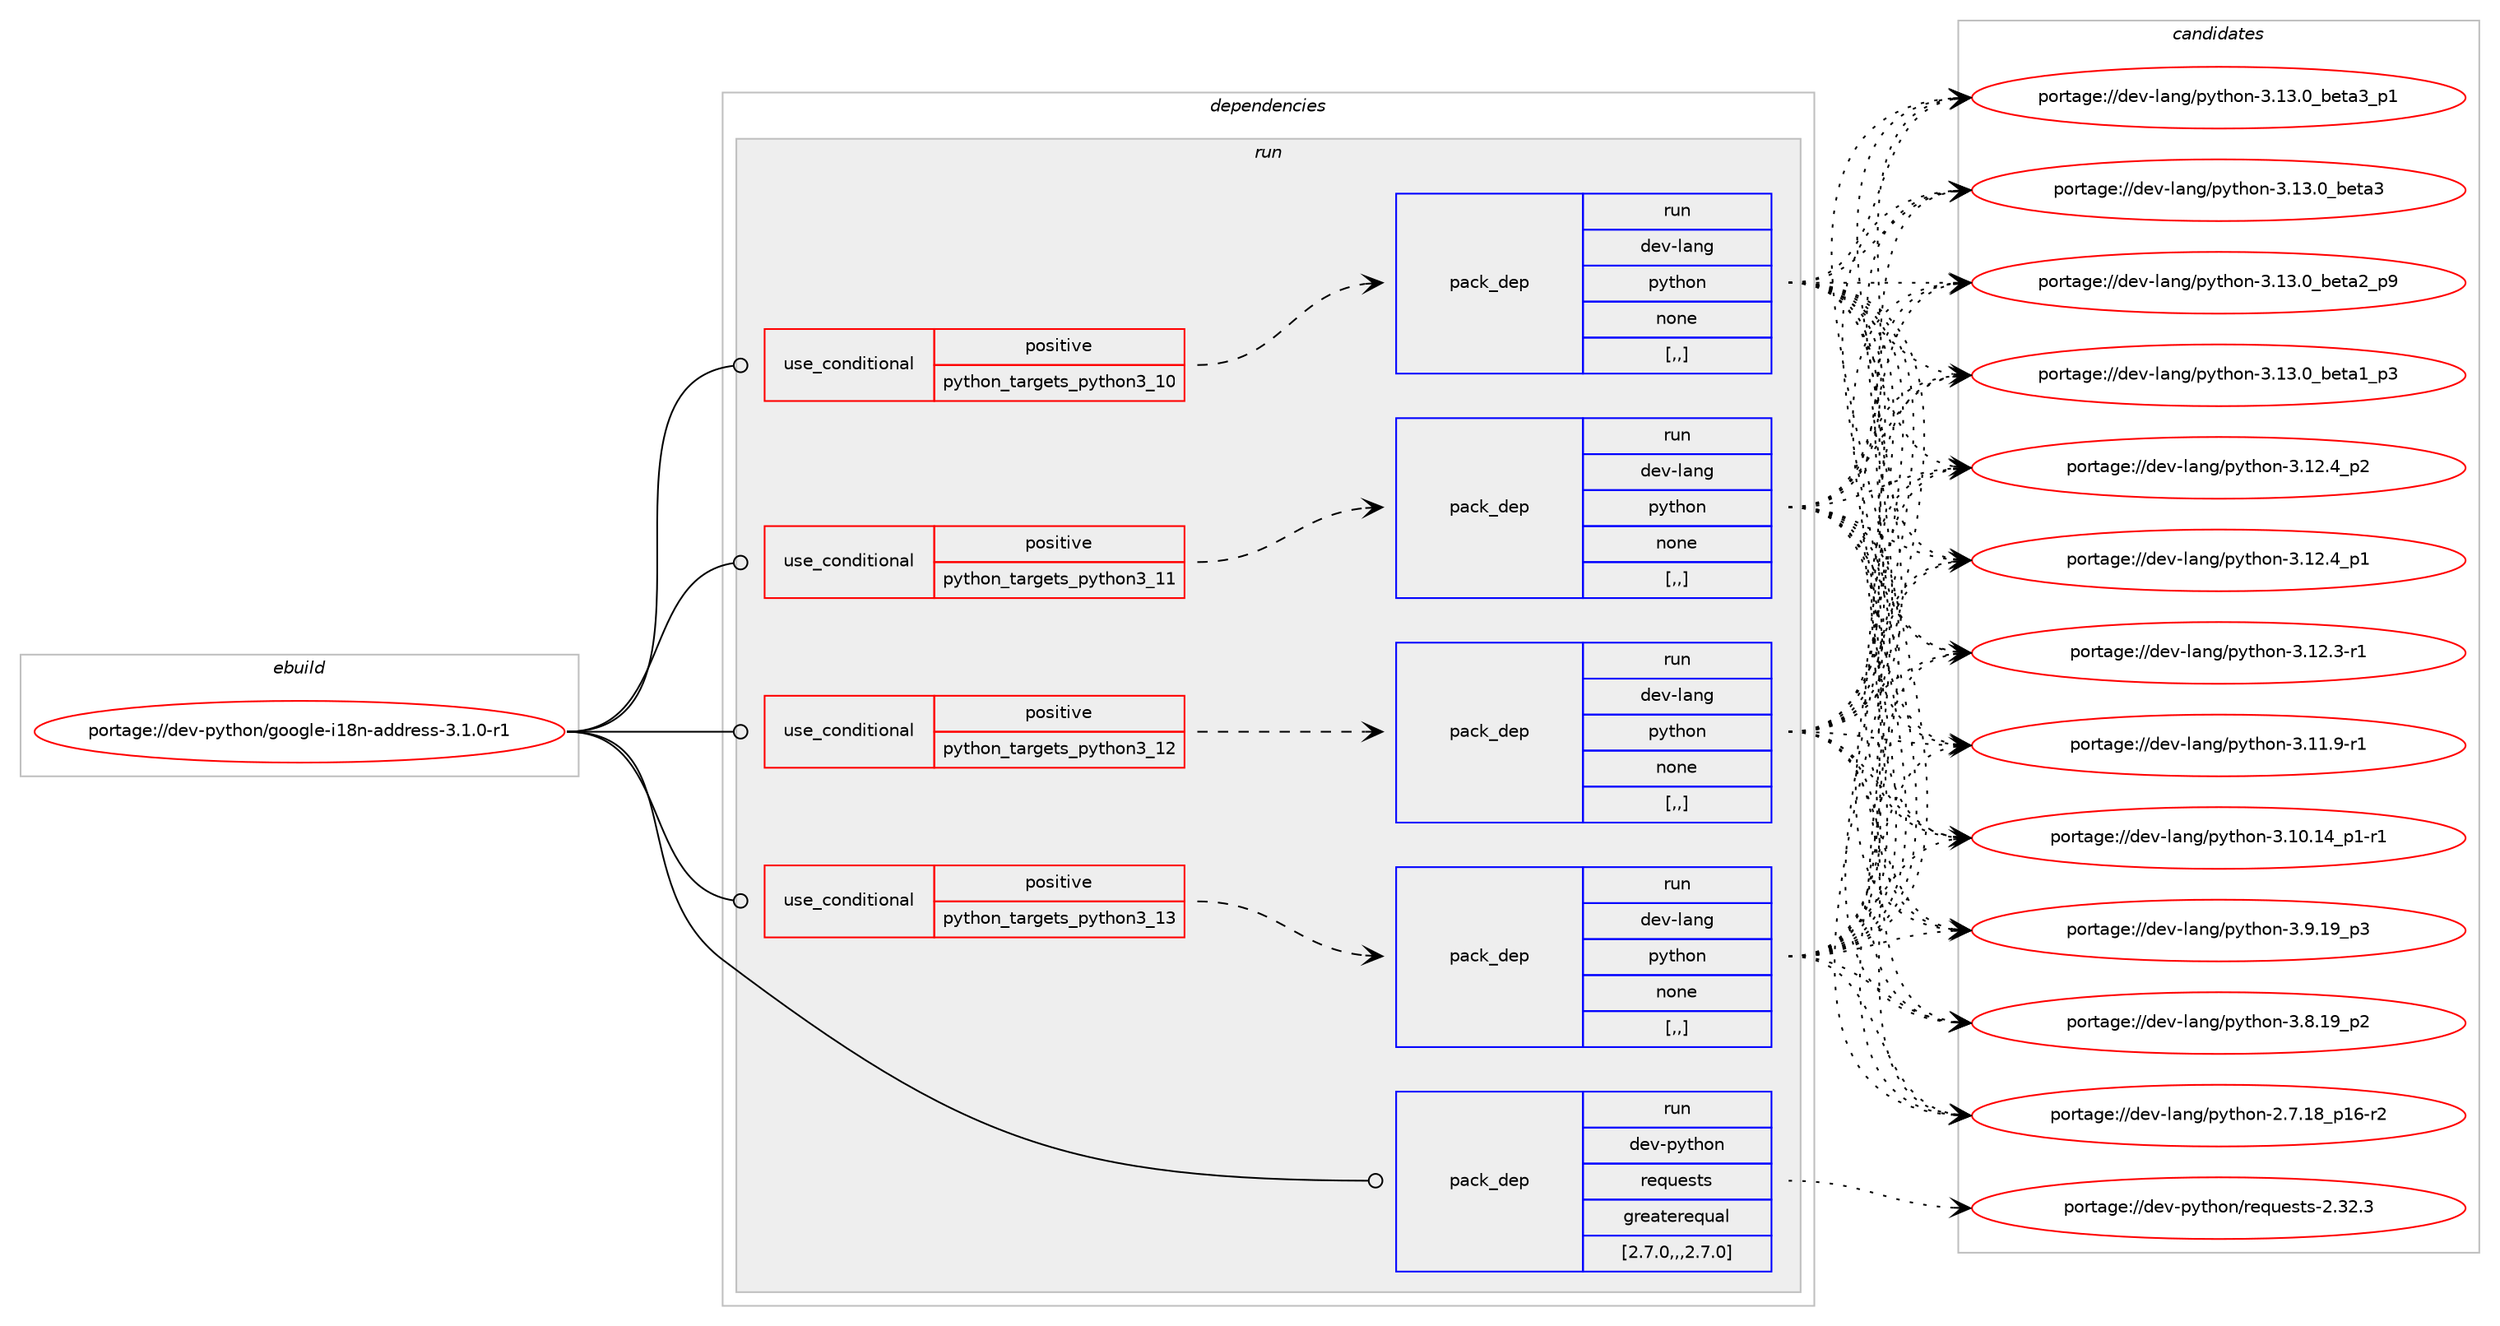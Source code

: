 digraph prolog {

# *************
# Graph options
# *************

newrank=true;
concentrate=true;
compound=true;
graph [rankdir=LR,fontname=Helvetica,fontsize=10,ranksep=1.5];#, ranksep=2.5, nodesep=0.2];
edge  [arrowhead=vee];
node  [fontname=Helvetica,fontsize=10];

# **********
# The ebuild
# **********

subgraph cluster_leftcol {
color=gray;
label=<<i>ebuild</i>>;
id [label="portage://dev-python/google-i18n-address-3.1.0-r1", color=red, width=4, href="../dev-python/google-i18n-address-3.1.0-r1.svg"];
}

# ****************
# The dependencies
# ****************

subgraph cluster_midcol {
color=gray;
label=<<i>dependencies</i>>;
subgraph cluster_compile {
fillcolor="#eeeeee";
style=filled;
label=<<i>compile</i>>;
}
subgraph cluster_compileandrun {
fillcolor="#eeeeee";
style=filled;
label=<<i>compile and run</i>>;
}
subgraph cluster_run {
fillcolor="#eeeeee";
style=filled;
label=<<i>run</i>>;
subgraph cond32975 {
dependency146606 [label=<<TABLE BORDER="0" CELLBORDER="1" CELLSPACING="0" CELLPADDING="4"><TR><TD ROWSPAN="3" CELLPADDING="10">use_conditional</TD></TR><TR><TD>positive</TD></TR><TR><TD>python_targets_python3_10</TD></TR></TABLE>>, shape=none, color=red];
subgraph pack112382 {
dependency146607 [label=<<TABLE BORDER="0" CELLBORDER="1" CELLSPACING="0" CELLPADDING="4" WIDTH="220"><TR><TD ROWSPAN="6" CELLPADDING="30">pack_dep</TD></TR><TR><TD WIDTH="110">run</TD></TR><TR><TD>dev-lang</TD></TR><TR><TD>python</TD></TR><TR><TD>none</TD></TR><TR><TD>[,,]</TD></TR></TABLE>>, shape=none, color=blue];
}
dependency146606:e -> dependency146607:w [weight=20,style="dashed",arrowhead="vee"];
}
id:e -> dependency146606:w [weight=20,style="solid",arrowhead="odot"];
subgraph cond32976 {
dependency146608 [label=<<TABLE BORDER="0" CELLBORDER="1" CELLSPACING="0" CELLPADDING="4"><TR><TD ROWSPAN="3" CELLPADDING="10">use_conditional</TD></TR><TR><TD>positive</TD></TR><TR><TD>python_targets_python3_11</TD></TR></TABLE>>, shape=none, color=red];
subgraph pack112383 {
dependency146609 [label=<<TABLE BORDER="0" CELLBORDER="1" CELLSPACING="0" CELLPADDING="4" WIDTH="220"><TR><TD ROWSPAN="6" CELLPADDING="30">pack_dep</TD></TR><TR><TD WIDTH="110">run</TD></TR><TR><TD>dev-lang</TD></TR><TR><TD>python</TD></TR><TR><TD>none</TD></TR><TR><TD>[,,]</TD></TR></TABLE>>, shape=none, color=blue];
}
dependency146608:e -> dependency146609:w [weight=20,style="dashed",arrowhead="vee"];
}
id:e -> dependency146608:w [weight=20,style="solid",arrowhead="odot"];
subgraph cond32977 {
dependency146610 [label=<<TABLE BORDER="0" CELLBORDER="1" CELLSPACING="0" CELLPADDING="4"><TR><TD ROWSPAN="3" CELLPADDING="10">use_conditional</TD></TR><TR><TD>positive</TD></TR><TR><TD>python_targets_python3_12</TD></TR></TABLE>>, shape=none, color=red];
subgraph pack112384 {
dependency146611 [label=<<TABLE BORDER="0" CELLBORDER="1" CELLSPACING="0" CELLPADDING="4" WIDTH="220"><TR><TD ROWSPAN="6" CELLPADDING="30">pack_dep</TD></TR><TR><TD WIDTH="110">run</TD></TR><TR><TD>dev-lang</TD></TR><TR><TD>python</TD></TR><TR><TD>none</TD></TR><TR><TD>[,,]</TD></TR></TABLE>>, shape=none, color=blue];
}
dependency146610:e -> dependency146611:w [weight=20,style="dashed",arrowhead="vee"];
}
id:e -> dependency146610:w [weight=20,style="solid",arrowhead="odot"];
subgraph cond32978 {
dependency146612 [label=<<TABLE BORDER="0" CELLBORDER="1" CELLSPACING="0" CELLPADDING="4"><TR><TD ROWSPAN="3" CELLPADDING="10">use_conditional</TD></TR><TR><TD>positive</TD></TR><TR><TD>python_targets_python3_13</TD></TR></TABLE>>, shape=none, color=red];
subgraph pack112385 {
dependency146613 [label=<<TABLE BORDER="0" CELLBORDER="1" CELLSPACING="0" CELLPADDING="4" WIDTH="220"><TR><TD ROWSPAN="6" CELLPADDING="30">pack_dep</TD></TR><TR><TD WIDTH="110">run</TD></TR><TR><TD>dev-lang</TD></TR><TR><TD>python</TD></TR><TR><TD>none</TD></TR><TR><TD>[,,]</TD></TR></TABLE>>, shape=none, color=blue];
}
dependency146612:e -> dependency146613:w [weight=20,style="dashed",arrowhead="vee"];
}
id:e -> dependency146612:w [weight=20,style="solid",arrowhead="odot"];
subgraph pack112386 {
dependency146614 [label=<<TABLE BORDER="0" CELLBORDER="1" CELLSPACING="0" CELLPADDING="4" WIDTH="220"><TR><TD ROWSPAN="6" CELLPADDING="30">pack_dep</TD></TR><TR><TD WIDTH="110">run</TD></TR><TR><TD>dev-python</TD></TR><TR><TD>requests</TD></TR><TR><TD>greaterequal</TD></TR><TR><TD>[2.7.0,,,2.7.0]</TD></TR></TABLE>>, shape=none, color=blue];
}
id:e -> dependency146614:w [weight=20,style="solid",arrowhead="odot"];
}
}

# **************
# The candidates
# **************

subgraph cluster_choices {
rank=same;
color=gray;
label=<<i>candidates</i>>;

subgraph choice112382 {
color=black;
nodesep=1;
choice10010111845108971101034711212111610411111045514649514648959810111697519511249 [label="portage://dev-lang/python-3.13.0_beta3_p1", color=red, width=4,href="../dev-lang/python-3.13.0_beta3_p1.svg"];
choice1001011184510897110103471121211161041111104551464951464895981011169751 [label="portage://dev-lang/python-3.13.0_beta3", color=red, width=4,href="../dev-lang/python-3.13.0_beta3.svg"];
choice10010111845108971101034711212111610411111045514649514648959810111697509511257 [label="portage://dev-lang/python-3.13.0_beta2_p9", color=red, width=4,href="../dev-lang/python-3.13.0_beta2_p9.svg"];
choice10010111845108971101034711212111610411111045514649514648959810111697499511251 [label="portage://dev-lang/python-3.13.0_beta1_p3", color=red, width=4,href="../dev-lang/python-3.13.0_beta1_p3.svg"];
choice100101118451089711010347112121116104111110455146495046529511250 [label="portage://dev-lang/python-3.12.4_p2", color=red, width=4,href="../dev-lang/python-3.12.4_p2.svg"];
choice100101118451089711010347112121116104111110455146495046529511249 [label="portage://dev-lang/python-3.12.4_p1", color=red, width=4,href="../dev-lang/python-3.12.4_p1.svg"];
choice100101118451089711010347112121116104111110455146495046514511449 [label="portage://dev-lang/python-3.12.3-r1", color=red, width=4,href="../dev-lang/python-3.12.3-r1.svg"];
choice100101118451089711010347112121116104111110455146494946574511449 [label="portage://dev-lang/python-3.11.9-r1", color=red, width=4,href="../dev-lang/python-3.11.9-r1.svg"];
choice100101118451089711010347112121116104111110455146494846495295112494511449 [label="portage://dev-lang/python-3.10.14_p1-r1", color=red, width=4,href="../dev-lang/python-3.10.14_p1-r1.svg"];
choice100101118451089711010347112121116104111110455146574649579511251 [label="portage://dev-lang/python-3.9.19_p3", color=red, width=4,href="../dev-lang/python-3.9.19_p3.svg"];
choice100101118451089711010347112121116104111110455146564649579511250 [label="portage://dev-lang/python-3.8.19_p2", color=red, width=4,href="../dev-lang/python-3.8.19_p2.svg"];
choice100101118451089711010347112121116104111110455046554649569511249544511450 [label="portage://dev-lang/python-2.7.18_p16-r2", color=red, width=4,href="../dev-lang/python-2.7.18_p16-r2.svg"];
dependency146607:e -> choice10010111845108971101034711212111610411111045514649514648959810111697519511249:w [style=dotted,weight="100"];
dependency146607:e -> choice1001011184510897110103471121211161041111104551464951464895981011169751:w [style=dotted,weight="100"];
dependency146607:e -> choice10010111845108971101034711212111610411111045514649514648959810111697509511257:w [style=dotted,weight="100"];
dependency146607:e -> choice10010111845108971101034711212111610411111045514649514648959810111697499511251:w [style=dotted,weight="100"];
dependency146607:e -> choice100101118451089711010347112121116104111110455146495046529511250:w [style=dotted,weight="100"];
dependency146607:e -> choice100101118451089711010347112121116104111110455146495046529511249:w [style=dotted,weight="100"];
dependency146607:e -> choice100101118451089711010347112121116104111110455146495046514511449:w [style=dotted,weight="100"];
dependency146607:e -> choice100101118451089711010347112121116104111110455146494946574511449:w [style=dotted,weight="100"];
dependency146607:e -> choice100101118451089711010347112121116104111110455146494846495295112494511449:w [style=dotted,weight="100"];
dependency146607:e -> choice100101118451089711010347112121116104111110455146574649579511251:w [style=dotted,weight="100"];
dependency146607:e -> choice100101118451089711010347112121116104111110455146564649579511250:w [style=dotted,weight="100"];
dependency146607:e -> choice100101118451089711010347112121116104111110455046554649569511249544511450:w [style=dotted,weight="100"];
}
subgraph choice112383 {
color=black;
nodesep=1;
choice10010111845108971101034711212111610411111045514649514648959810111697519511249 [label="portage://dev-lang/python-3.13.0_beta3_p1", color=red, width=4,href="../dev-lang/python-3.13.0_beta3_p1.svg"];
choice1001011184510897110103471121211161041111104551464951464895981011169751 [label="portage://dev-lang/python-3.13.0_beta3", color=red, width=4,href="../dev-lang/python-3.13.0_beta3.svg"];
choice10010111845108971101034711212111610411111045514649514648959810111697509511257 [label="portage://dev-lang/python-3.13.0_beta2_p9", color=red, width=4,href="../dev-lang/python-3.13.0_beta2_p9.svg"];
choice10010111845108971101034711212111610411111045514649514648959810111697499511251 [label="portage://dev-lang/python-3.13.0_beta1_p3", color=red, width=4,href="../dev-lang/python-3.13.0_beta1_p3.svg"];
choice100101118451089711010347112121116104111110455146495046529511250 [label="portage://dev-lang/python-3.12.4_p2", color=red, width=4,href="../dev-lang/python-3.12.4_p2.svg"];
choice100101118451089711010347112121116104111110455146495046529511249 [label="portage://dev-lang/python-3.12.4_p1", color=red, width=4,href="../dev-lang/python-3.12.4_p1.svg"];
choice100101118451089711010347112121116104111110455146495046514511449 [label="portage://dev-lang/python-3.12.3-r1", color=red, width=4,href="../dev-lang/python-3.12.3-r1.svg"];
choice100101118451089711010347112121116104111110455146494946574511449 [label="portage://dev-lang/python-3.11.9-r1", color=red, width=4,href="../dev-lang/python-3.11.9-r1.svg"];
choice100101118451089711010347112121116104111110455146494846495295112494511449 [label="portage://dev-lang/python-3.10.14_p1-r1", color=red, width=4,href="../dev-lang/python-3.10.14_p1-r1.svg"];
choice100101118451089711010347112121116104111110455146574649579511251 [label="portage://dev-lang/python-3.9.19_p3", color=red, width=4,href="../dev-lang/python-3.9.19_p3.svg"];
choice100101118451089711010347112121116104111110455146564649579511250 [label="portage://dev-lang/python-3.8.19_p2", color=red, width=4,href="../dev-lang/python-3.8.19_p2.svg"];
choice100101118451089711010347112121116104111110455046554649569511249544511450 [label="portage://dev-lang/python-2.7.18_p16-r2", color=red, width=4,href="../dev-lang/python-2.7.18_p16-r2.svg"];
dependency146609:e -> choice10010111845108971101034711212111610411111045514649514648959810111697519511249:w [style=dotted,weight="100"];
dependency146609:e -> choice1001011184510897110103471121211161041111104551464951464895981011169751:w [style=dotted,weight="100"];
dependency146609:e -> choice10010111845108971101034711212111610411111045514649514648959810111697509511257:w [style=dotted,weight="100"];
dependency146609:e -> choice10010111845108971101034711212111610411111045514649514648959810111697499511251:w [style=dotted,weight="100"];
dependency146609:e -> choice100101118451089711010347112121116104111110455146495046529511250:w [style=dotted,weight="100"];
dependency146609:e -> choice100101118451089711010347112121116104111110455146495046529511249:w [style=dotted,weight="100"];
dependency146609:e -> choice100101118451089711010347112121116104111110455146495046514511449:w [style=dotted,weight="100"];
dependency146609:e -> choice100101118451089711010347112121116104111110455146494946574511449:w [style=dotted,weight="100"];
dependency146609:e -> choice100101118451089711010347112121116104111110455146494846495295112494511449:w [style=dotted,weight="100"];
dependency146609:e -> choice100101118451089711010347112121116104111110455146574649579511251:w [style=dotted,weight="100"];
dependency146609:e -> choice100101118451089711010347112121116104111110455146564649579511250:w [style=dotted,weight="100"];
dependency146609:e -> choice100101118451089711010347112121116104111110455046554649569511249544511450:w [style=dotted,weight="100"];
}
subgraph choice112384 {
color=black;
nodesep=1;
choice10010111845108971101034711212111610411111045514649514648959810111697519511249 [label="portage://dev-lang/python-3.13.0_beta3_p1", color=red, width=4,href="../dev-lang/python-3.13.0_beta3_p1.svg"];
choice1001011184510897110103471121211161041111104551464951464895981011169751 [label="portage://dev-lang/python-3.13.0_beta3", color=red, width=4,href="../dev-lang/python-3.13.0_beta3.svg"];
choice10010111845108971101034711212111610411111045514649514648959810111697509511257 [label="portage://dev-lang/python-3.13.0_beta2_p9", color=red, width=4,href="../dev-lang/python-3.13.0_beta2_p9.svg"];
choice10010111845108971101034711212111610411111045514649514648959810111697499511251 [label="portage://dev-lang/python-3.13.0_beta1_p3", color=red, width=4,href="../dev-lang/python-3.13.0_beta1_p3.svg"];
choice100101118451089711010347112121116104111110455146495046529511250 [label="portage://dev-lang/python-3.12.4_p2", color=red, width=4,href="../dev-lang/python-3.12.4_p2.svg"];
choice100101118451089711010347112121116104111110455146495046529511249 [label="portage://dev-lang/python-3.12.4_p1", color=red, width=4,href="../dev-lang/python-3.12.4_p1.svg"];
choice100101118451089711010347112121116104111110455146495046514511449 [label="portage://dev-lang/python-3.12.3-r1", color=red, width=4,href="../dev-lang/python-3.12.3-r1.svg"];
choice100101118451089711010347112121116104111110455146494946574511449 [label="portage://dev-lang/python-3.11.9-r1", color=red, width=4,href="../dev-lang/python-3.11.9-r1.svg"];
choice100101118451089711010347112121116104111110455146494846495295112494511449 [label="portage://dev-lang/python-3.10.14_p1-r1", color=red, width=4,href="../dev-lang/python-3.10.14_p1-r1.svg"];
choice100101118451089711010347112121116104111110455146574649579511251 [label="portage://dev-lang/python-3.9.19_p3", color=red, width=4,href="../dev-lang/python-3.9.19_p3.svg"];
choice100101118451089711010347112121116104111110455146564649579511250 [label="portage://dev-lang/python-3.8.19_p2", color=red, width=4,href="../dev-lang/python-3.8.19_p2.svg"];
choice100101118451089711010347112121116104111110455046554649569511249544511450 [label="portage://dev-lang/python-2.7.18_p16-r2", color=red, width=4,href="../dev-lang/python-2.7.18_p16-r2.svg"];
dependency146611:e -> choice10010111845108971101034711212111610411111045514649514648959810111697519511249:w [style=dotted,weight="100"];
dependency146611:e -> choice1001011184510897110103471121211161041111104551464951464895981011169751:w [style=dotted,weight="100"];
dependency146611:e -> choice10010111845108971101034711212111610411111045514649514648959810111697509511257:w [style=dotted,weight="100"];
dependency146611:e -> choice10010111845108971101034711212111610411111045514649514648959810111697499511251:w [style=dotted,weight="100"];
dependency146611:e -> choice100101118451089711010347112121116104111110455146495046529511250:w [style=dotted,weight="100"];
dependency146611:e -> choice100101118451089711010347112121116104111110455146495046529511249:w [style=dotted,weight="100"];
dependency146611:e -> choice100101118451089711010347112121116104111110455146495046514511449:w [style=dotted,weight="100"];
dependency146611:e -> choice100101118451089711010347112121116104111110455146494946574511449:w [style=dotted,weight="100"];
dependency146611:e -> choice100101118451089711010347112121116104111110455146494846495295112494511449:w [style=dotted,weight="100"];
dependency146611:e -> choice100101118451089711010347112121116104111110455146574649579511251:w [style=dotted,weight="100"];
dependency146611:e -> choice100101118451089711010347112121116104111110455146564649579511250:w [style=dotted,weight="100"];
dependency146611:e -> choice100101118451089711010347112121116104111110455046554649569511249544511450:w [style=dotted,weight="100"];
}
subgraph choice112385 {
color=black;
nodesep=1;
choice10010111845108971101034711212111610411111045514649514648959810111697519511249 [label="portage://dev-lang/python-3.13.0_beta3_p1", color=red, width=4,href="../dev-lang/python-3.13.0_beta3_p1.svg"];
choice1001011184510897110103471121211161041111104551464951464895981011169751 [label="portage://dev-lang/python-3.13.0_beta3", color=red, width=4,href="../dev-lang/python-3.13.0_beta3.svg"];
choice10010111845108971101034711212111610411111045514649514648959810111697509511257 [label="portage://dev-lang/python-3.13.0_beta2_p9", color=red, width=4,href="../dev-lang/python-3.13.0_beta2_p9.svg"];
choice10010111845108971101034711212111610411111045514649514648959810111697499511251 [label="portage://dev-lang/python-3.13.0_beta1_p3", color=red, width=4,href="../dev-lang/python-3.13.0_beta1_p3.svg"];
choice100101118451089711010347112121116104111110455146495046529511250 [label="portage://dev-lang/python-3.12.4_p2", color=red, width=4,href="../dev-lang/python-3.12.4_p2.svg"];
choice100101118451089711010347112121116104111110455146495046529511249 [label="portage://dev-lang/python-3.12.4_p1", color=red, width=4,href="../dev-lang/python-3.12.4_p1.svg"];
choice100101118451089711010347112121116104111110455146495046514511449 [label="portage://dev-lang/python-3.12.3-r1", color=red, width=4,href="../dev-lang/python-3.12.3-r1.svg"];
choice100101118451089711010347112121116104111110455146494946574511449 [label="portage://dev-lang/python-3.11.9-r1", color=red, width=4,href="../dev-lang/python-3.11.9-r1.svg"];
choice100101118451089711010347112121116104111110455146494846495295112494511449 [label="portage://dev-lang/python-3.10.14_p1-r1", color=red, width=4,href="../dev-lang/python-3.10.14_p1-r1.svg"];
choice100101118451089711010347112121116104111110455146574649579511251 [label="portage://dev-lang/python-3.9.19_p3", color=red, width=4,href="../dev-lang/python-3.9.19_p3.svg"];
choice100101118451089711010347112121116104111110455146564649579511250 [label="portage://dev-lang/python-3.8.19_p2", color=red, width=4,href="../dev-lang/python-3.8.19_p2.svg"];
choice100101118451089711010347112121116104111110455046554649569511249544511450 [label="portage://dev-lang/python-2.7.18_p16-r2", color=red, width=4,href="../dev-lang/python-2.7.18_p16-r2.svg"];
dependency146613:e -> choice10010111845108971101034711212111610411111045514649514648959810111697519511249:w [style=dotted,weight="100"];
dependency146613:e -> choice1001011184510897110103471121211161041111104551464951464895981011169751:w [style=dotted,weight="100"];
dependency146613:e -> choice10010111845108971101034711212111610411111045514649514648959810111697509511257:w [style=dotted,weight="100"];
dependency146613:e -> choice10010111845108971101034711212111610411111045514649514648959810111697499511251:w [style=dotted,weight="100"];
dependency146613:e -> choice100101118451089711010347112121116104111110455146495046529511250:w [style=dotted,weight="100"];
dependency146613:e -> choice100101118451089711010347112121116104111110455146495046529511249:w [style=dotted,weight="100"];
dependency146613:e -> choice100101118451089711010347112121116104111110455146495046514511449:w [style=dotted,weight="100"];
dependency146613:e -> choice100101118451089711010347112121116104111110455146494946574511449:w [style=dotted,weight="100"];
dependency146613:e -> choice100101118451089711010347112121116104111110455146494846495295112494511449:w [style=dotted,weight="100"];
dependency146613:e -> choice100101118451089711010347112121116104111110455146574649579511251:w [style=dotted,weight="100"];
dependency146613:e -> choice100101118451089711010347112121116104111110455146564649579511250:w [style=dotted,weight="100"];
dependency146613:e -> choice100101118451089711010347112121116104111110455046554649569511249544511450:w [style=dotted,weight="100"];
}
subgraph choice112386 {
color=black;
nodesep=1;
choice100101118451121211161041111104711410111311710111511611545504651504651 [label="portage://dev-python/requests-2.32.3", color=red, width=4,href="../dev-python/requests-2.32.3.svg"];
dependency146614:e -> choice100101118451121211161041111104711410111311710111511611545504651504651:w [style=dotted,weight="100"];
}
}

}
